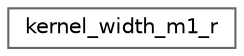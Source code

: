 digraph "Graphical Class Hierarchy"
{
 // LATEX_PDF_SIZE
  bgcolor="transparent";
  edge [fontname=Helvetica,fontsize=10,labelfontname=Helvetica,labelfontsize=10];
  node [fontname=Helvetica,fontsize=10,shape=box,height=0.2,width=0.4];
  rankdir="LR";
  Node0 [id="Node000000",label="kernel_width_m1_r",height=0.2,width=0.4,color="grey40", fillcolor="white", style="filled",URL="$structkernel__width__m1__r.html",tooltip=" "];
}
